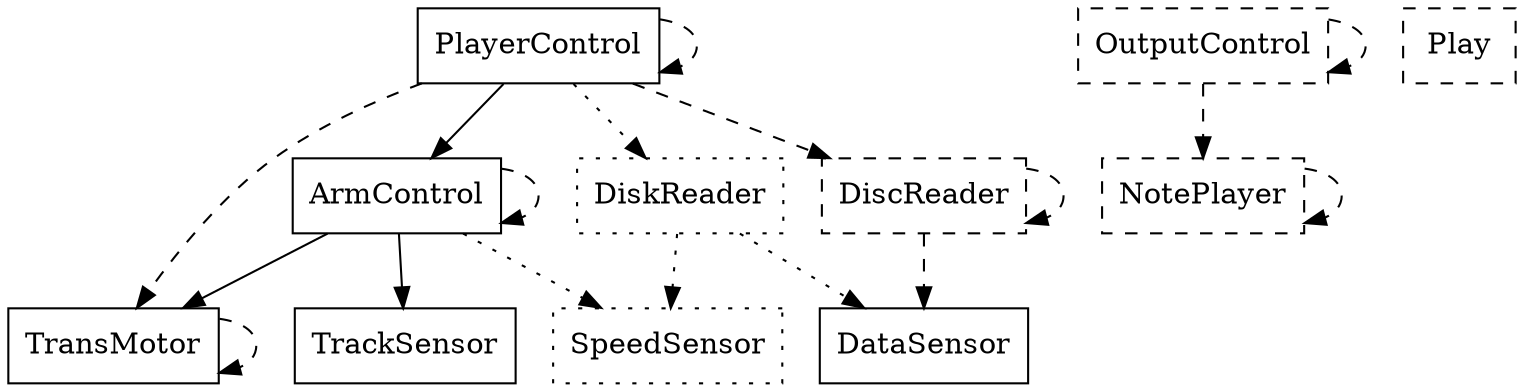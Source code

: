 digraph "MADL model in DOT" {
graph[rankdir=TB,compound=true];
 TrackSensor[shape=box,style=solid]
 OutputControl[shape=box,style=dashed]
 OutputControl->NotePlayer[constraint=true,style=dashed,]
 OutputControl->OutputControl[constraint=true,style=dashed,]
 TransMotor[shape=box,style=solid]
 TransMotor->TransMotor[constraint=true,style=dashed,]
 DataSensor[shape=box,style=solid]
 PlayerControl[shape=box,style=solid]
 PlayerControl->PlayerControl[constraint=true,style=dashed,]
 PlayerControl->TransMotor[constraint=true,style=dashed,]
 PlayerControl->ArmControl[constraint=true,style=solid,]
 PlayerControl->DiscReader[constraint=true,style=dashed,]
 PlayerControl->DiskReader[constraint=true,style=dotted,]
 DiscReader[shape=box,style=dashed]
 DiscReader->DataSensor[constraint=true,style=dashed,]
 DiscReader->DiscReader[constraint=true,style=dashed,]
 NotePlayer[shape=box,style=dashed]
 NotePlayer->NotePlayer[constraint=true,style=dashed,]
 ArmControl[shape=box,style=solid]
 ArmControl->TrackSensor[constraint=true,style=solid,]
 ArmControl->TransMotor[constraint=true,style=solid,]
 ArmControl->ArmControl[constraint=true,style=dashed,]
 ArmControl->SpeedSensor[constraint=true,style=dotted,]
 Play[shape=box,style=dashed]
 SpeedSensor[shape=box,style=dotted]
 DiskReader[shape=box,style=dotted]
 DiskReader->DataSensor[constraint=true,style=dotted,]
 DiskReader->SpeedSensor[constraint=true,style=dotted,]

}